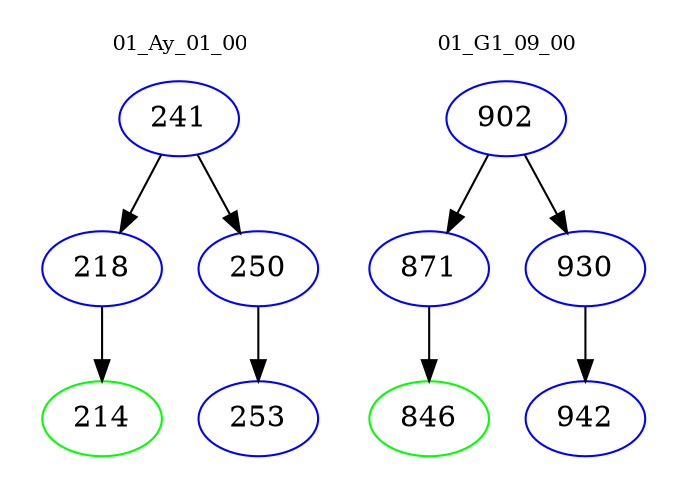 digraph{
subgraph cluster_0 {
color = white
label = "01_Ay_01_00";
fontsize=10;
T0_241 [label="241", color="blue"]
T0_241 -> T0_218 [color="black"]
T0_218 [label="218", color="blue"]
T0_218 -> T0_214 [color="black"]
T0_214 [label="214", color="green"]
T0_241 -> T0_250 [color="black"]
T0_250 [label="250", color="blue"]
T0_250 -> T0_253 [color="black"]
T0_253 [label="253", color="blue"]
}
subgraph cluster_1 {
color = white
label = "01_G1_09_00";
fontsize=10;
T1_902 [label="902", color="blue"]
T1_902 -> T1_871 [color="black"]
T1_871 [label="871", color="blue"]
T1_871 -> T1_846 [color="black"]
T1_846 [label="846", color="green"]
T1_902 -> T1_930 [color="black"]
T1_930 [label="930", color="blue"]
T1_930 -> T1_942 [color="black"]
T1_942 [label="942", color="blue"]
}
}
